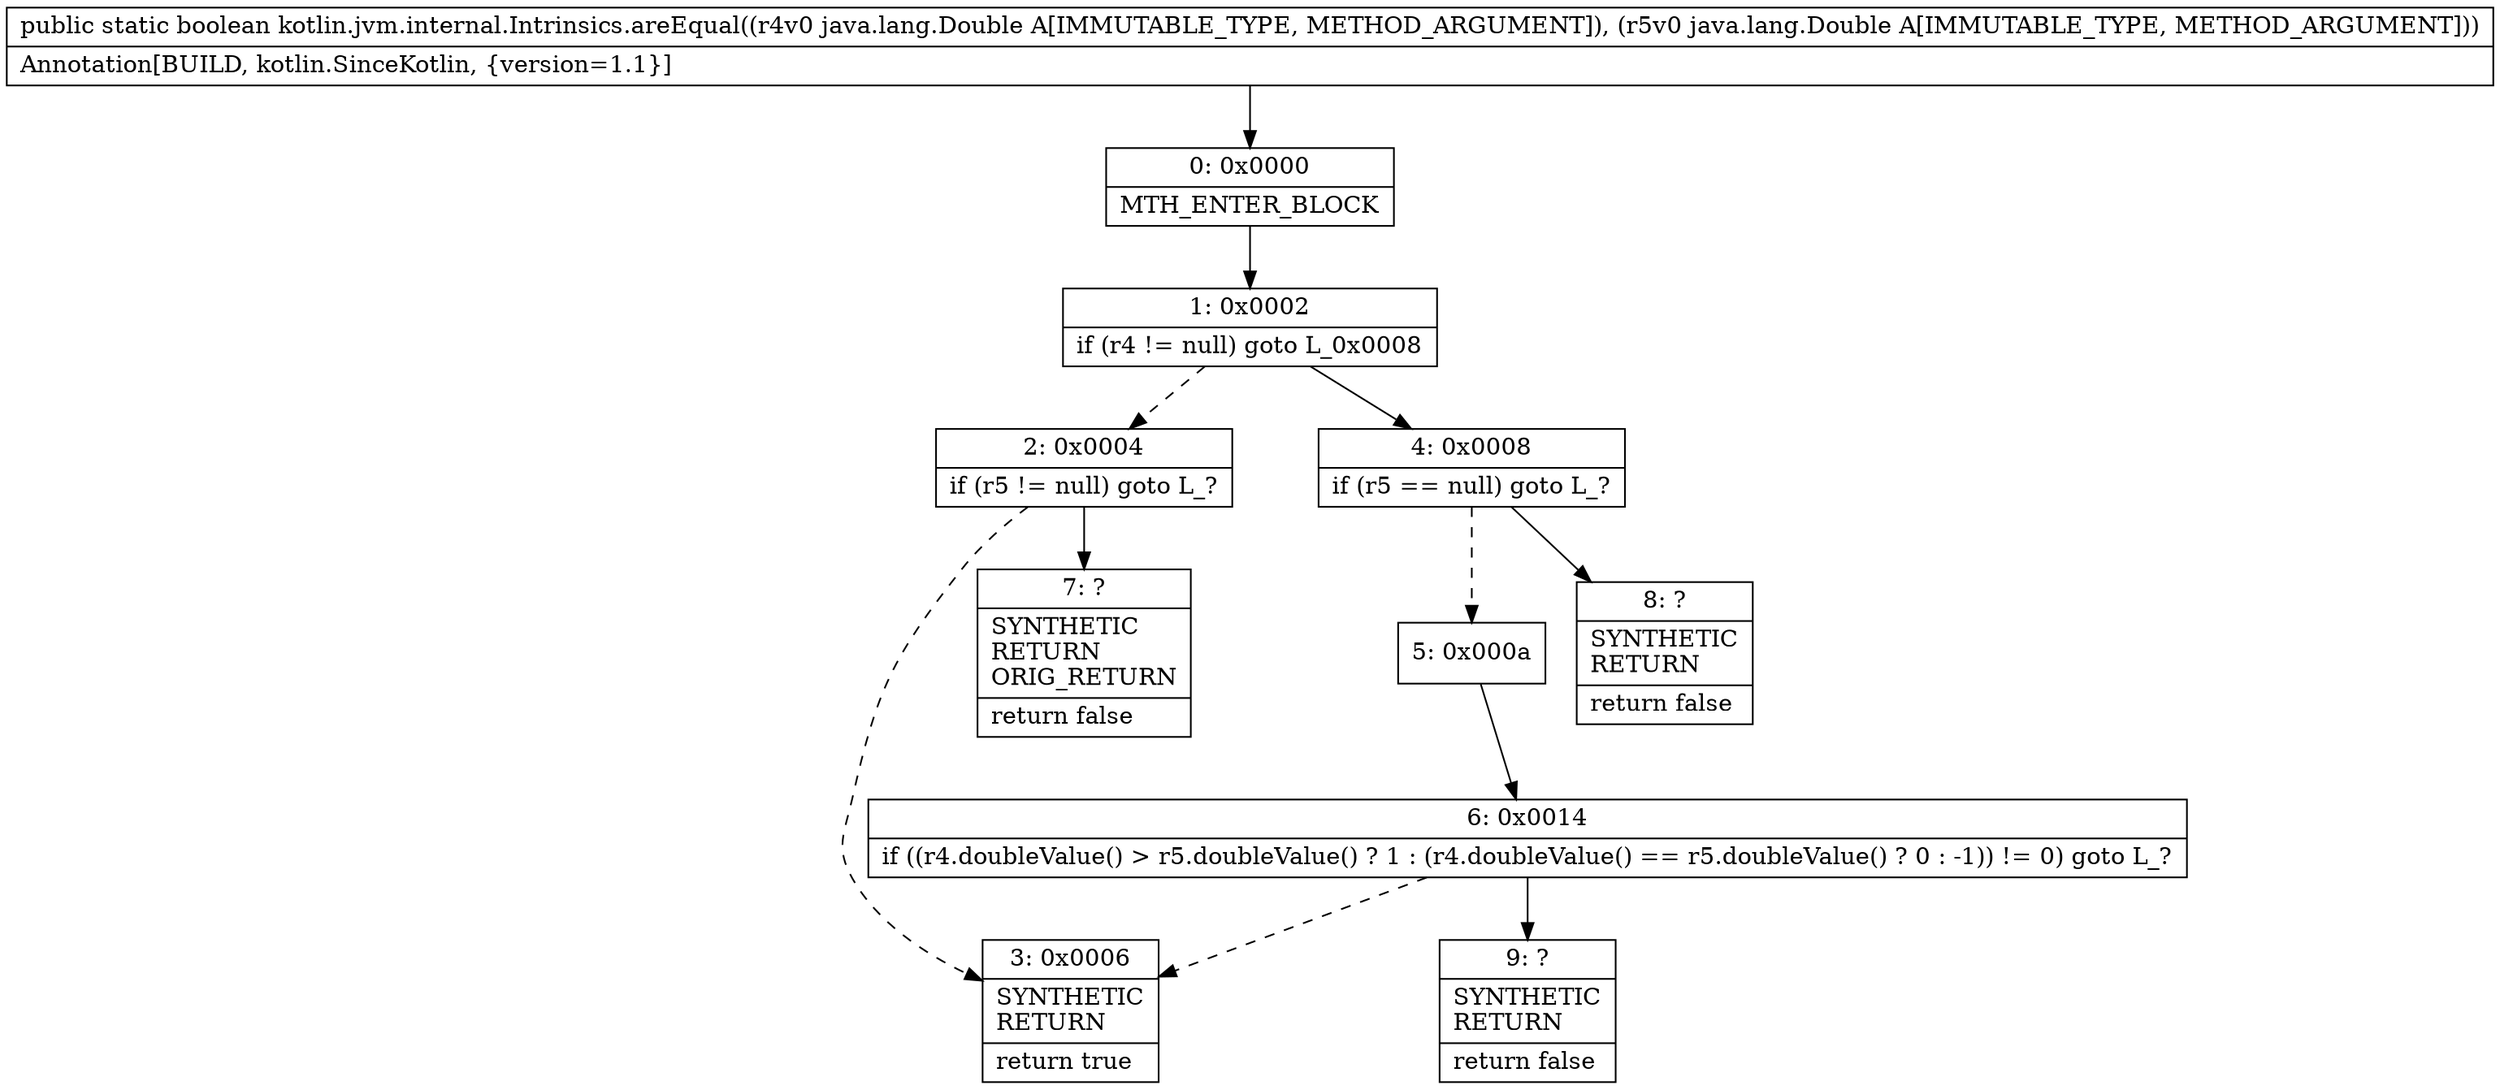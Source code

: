 digraph "CFG forkotlin.jvm.internal.Intrinsics.areEqual(Ljava\/lang\/Double;Ljava\/lang\/Double;)Z" {
Node_0 [shape=record,label="{0\:\ 0x0000|MTH_ENTER_BLOCK\l}"];
Node_1 [shape=record,label="{1\:\ 0x0002|if (r4 != null) goto L_0x0008\l}"];
Node_2 [shape=record,label="{2\:\ 0x0004|if (r5 != null) goto L_?\l}"];
Node_3 [shape=record,label="{3\:\ 0x0006|SYNTHETIC\lRETURN\l|return true\l}"];
Node_4 [shape=record,label="{4\:\ 0x0008|if (r5 == null) goto L_?\l}"];
Node_5 [shape=record,label="{5\:\ 0x000a}"];
Node_6 [shape=record,label="{6\:\ 0x0014|if ((r4.doubleValue() \> r5.doubleValue() ? 1 : (r4.doubleValue() == r5.doubleValue() ? 0 : \-1)) != 0) goto L_?\l}"];
Node_7 [shape=record,label="{7\:\ ?|SYNTHETIC\lRETURN\lORIG_RETURN\l|return false\l}"];
Node_8 [shape=record,label="{8\:\ ?|SYNTHETIC\lRETURN\l|return false\l}"];
Node_9 [shape=record,label="{9\:\ ?|SYNTHETIC\lRETURN\l|return false\l}"];
MethodNode[shape=record,label="{public static boolean kotlin.jvm.internal.Intrinsics.areEqual((r4v0 java.lang.Double A[IMMUTABLE_TYPE, METHOD_ARGUMENT]), (r5v0 java.lang.Double A[IMMUTABLE_TYPE, METHOD_ARGUMENT]))  | Annotation[BUILD, kotlin.SinceKotlin, \{version=1.1\}]\l}"];
MethodNode -> Node_0;
Node_0 -> Node_1;
Node_1 -> Node_2[style=dashed];
Node_1 -> Node_4;
Node_2 -> Node_3[style=dashed];
Node_2 -> Node_7;
Node_4 -> Node_5[style=dashed];
Node_4 -> Node_8;
Node_5 -> Node_6;
Node_6 -> Node_3[style=dashed];
Node_6 -> Node_9;
}

